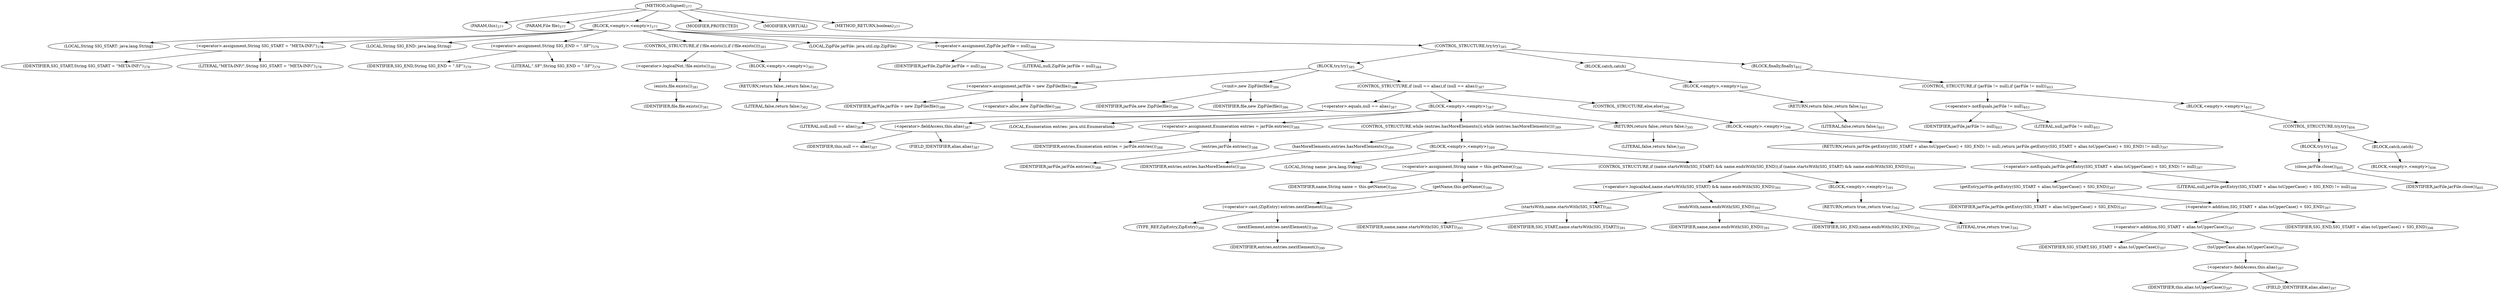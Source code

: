 digraph "isSigned" {  
"668" [label = <(METHOD,isSigned)<SUB>377</SUB>> ]
"669" [label = <(PARAM,this)<SUB>377</SUB>> ]
"670" [label = <(PARAM,File file)<SUB>377</SUB>> ]
"671" [label = <(BLOCK,&lt;empty&gt;,&lt;empty&gt;)<SUB>377</SUB>> ]
"672" [label = <(LOCAL,String SIG_START: java.lang.String)> ]
"673" [label = <(&lt;operator&gt;.assignment,String SIG_START = &quot;META-INF/&quot;)<SUB>378</SUB>> ]
"674" [label = <(IDENTIFIER,SIG_START,String SIG_START = &quot;META-INF/&quot;)<SUB>378</SUB>> ]
"675" [label = <(LITERAL,&quot;META-INF/&quot;,String SIG_START = &quot;META-INF/&quot;)<SUB>378</SUB>> ]
"676" [label = <(LOCAL,String SIG_END: java.lang.String)> ]
"677" [label = <(&lt;operator&gt;.assignment,String SIG_END = &quot;.SF&quot;)<SUB>379</SUB>> ]
"678" [label = <(IDENTIFIER,SIG_END,String SIG_END = &quot;.SF&quot;)<SUB>379</SUB>> ]
"679" [label = <(LITERAL,&quot;.SF&quot;,String SIG_END = &quot;.SF&quot;)<SUB>379</SUB>> ]
"680" [label = <(CONTROL_STRUCTURE,if (!file.exists()),if (!file.exists()))<SUB>381</SUB>> ]
"681" [label = <(&lt;operator&gt;.logicalNot,!file.exists())<SUB>381</SUB>> ]
"682" [label = <(exists,file.exists())<SUB>381</SUB>> ]
"683" [label = <(IDENTIFIER,file,file.exists())<SUB>381</SUB>> ]
"684" [label = <(BLOCK,&lt;empty&gt;,&lt;empty&gt;)<SUB>381</SUB>> ]
"685" [label = <(RETURN,return false;,return false;)<SUB>382</SUB>> ]
"686" [label = <(LITERAL,false,return false;)<SUB>382</SUB>> ]
"42" [label = <(LOCAL,ZipFile jarFile: java.util.zip.ZipFile)> ]
"687" [label = <(&lt;operator&gt;.assignment,ZipFile jarFile = null)<SUB>384</SUB>> ]
"688" [label = <(IDENTIFIER,jarFile,ZipFile jarFile = null)<SUB>384</SUB>> ]
"689" [label = <(LITERAL,null,ZipFile jarFile = null)<SUB>384</SUB>> ]
"690" [label = <(CONTROL_STRUCTURE,try,try)<SUB>385</SUB>> ]
"691" [label = <(BLOCK,try,try)<SUB>385</SUB>> ]
"692" [label = <(&lt;operator&gt;.assignment,jarFile = new ZipFile(file))<SUB>386</SUB>> ]
"693" [label = <(IDENTIFIER,jarFile,jarFile = new ZipFile(file))<SUB>386</SUB>> ]
"694" [label = <(&lt;operator&gt;.alloc,new ZipFile(file))<SUB>386</SUB>> ]
"695" [label = <(&lt;init&gt;,new ZipFile(file))<SUB>386</SUB>> ]
"41" [label = <(IDENTIFIER,jarFile,new ZipFile(file))<SUB>386</SUB>> ]
"696" [label = <(IDENTIFIER,file,new ZipFile(file))<SUB>386</SUB>> ]
"697" [label = <(CONTROL_STRUCTURE,if (null == alias),if (null == alias))<SUB>387</SUB>> ]
"698" [label = <(&lt;operator&gt;.equals,null == alias)<SUB>387</SUB>> ]
"699" [label = <(LITERAL,null,null == alias)<SUB>387</SUB>> ]
"700" [label = <(&lt;operator&gt;.fieldAccess,this.alias)<SUB>387</SUB>> ]
"701" [label = <(IDENTIFIER,this,null == alias)<SUB>387</SUB>> ]
"702" [label = <(FIELD_IDENTIFIER,alias,alias)<SUB>387</SUB>> ]
"703" [label = <(BLOCK,&lt;empty&gt;,&lt;empty&gt;)<SUB>387</SUB>> ]
"704" [label = <(LOCAL,Enumeration entries: java.util.Enumeration)> ]
"705" [label = <(&lt;operator&gt;.assignment,Enumeration entries = jarFile.entries())<SUB>388</SUB>> ]
"706" [label = <(IDENTIFIER,entries,Enumeration entries = jarFile.entries())<SUB>388</SUB>> ]
"707" [label = <(entries,jarFile.entries())<SUB>388</SUB>> ]
"708" [label = <(IDENTIFIER,jarFile,jarFile.entries())<SUB>388</SUB>> ]
"709" [label = <(CONTROL_STRUCTURE,while (entries.hasMoreElements()),while (entries.hasMoreElements()))<SUB>389</SUB>> ]
"710" [label = <(hasMoreElements,entries.hasMoreElements())<SUB>389</SUB>> ]
"711" [label = <(IDENTIFIER,entries,entries.hasMoreElements())<SUB>389</SUB>> ]
"712" [label = <(BLOCK,&lt;empty&gt;,&lt;empty&gt;)<SUB>389</SUB>> ]
"713" [label = <(LOCAL,String name: java.lang.String)> ]
"714" [label = <(&lt;operator&gt;.assignment,String name = this.getName())<SUB>390</SUB>> ]
"715" [label = <(IDENTIFIER,name,String name = this.getName())<SUB>390</SUB>> ]
"716" [label = <(getName,this.getName())<SUB>390</SUB>> ]
"717" [label = <(&lt;operator&gt;.cast,(ZipEntry) entries.nextElement())<SUB>390</SUB>> ]
"718" [label = <(TYPE_REF,ZipEntry,ZipEntry)<SUB>390</SUB>> ]
"719" [label = <(nextElement,entries.nextElement())<SUB>390</SUB>> ]
"720" [label = <(IDENTIFIER,entries,entries.nextElement())<SUB>390</SUB>> ]
"721" [label = <(CONTROL_STRUCTURE,if (name.startsWith(SIG_START) &amp;&amp; name.endsWith(SIG_END)),if (name.startsWith(SIG_START) &amp;&amp; name.endsWith(SIG_END)))<SUB>391</SUB>> ]
"722" [label = <(&lt;operator&gt;.logicalAnd,name.startsWith(SIG_START) &amp;&amp; name.endsWith(SIG_END))<SUB>391</SUB>> ]
"723" [label = <(startsWith,name.startsWith(SIG_START))<SUB>391</SUB>> ]
"724" [label = <(IDENTIFIER,name,name.startsWith(SIG_START))<SUB>391</SUB>> ]
"725" [label = <(IDENTIFIER,SIG_START,name.startsWith(SIG_START))<SUB>391</SUB>> ]
"726" [label = <(endsWith,name.endsWith(SIG_END))<SUB>391</SUB>> ]
"727" [label = <(IDENTIFIER,name,name.endsWith(SIG_END))<SUB>391</SUB>> ]
"728" [label = <(IDENTIFIER,SIG_END,name.endsWith(SIG_END))<SUB>391</SUB>> ]
"729" [label = <(BLOCK,&lt;empty&gt;,&lt;empty&gt;)<SUB>391</SUB>> ]
"730" [label = <(RETURN,return true;,return true;)<SUB>392</SUB>> ]
"731" [label = <(LITERAL,true,return true;)<SUB>392</SUB>> ]
"732" [label = <(RETURN,return false;,return false;)<SUB>395</SUB>> ]
"733" [label = <(LITERAL,false,return false;)<SUB>395</SUB>> ]
"734" [label = <(CONTROL_STRUCTURE,else,else)<SUB>396</SUB>> ]
"735" [label = <(BLOCK,&lt;empty&gt;,&lt;empty&gt;)<SUB>396</SUB>> ]
"736" [label = <(RETURN,return jarFile.getEntry(SIG_START + alias.toUpperCase() + SIG_END) != null;,return jarFile.getEntry(SIG_START + alias.toUpperCase() + SIG_END) != null;)<SUB>397</SUB>> ]
"737" [label = <(&lt;operator&gt;.notEquals,jarFile.getEntry(SIG_START + alias.toUpperCase() + SIG_END) != null)<SUB>397</SUB>> ]
"738" [label = <(getEntry,jarFile.getEntry(SIG_START + alias.toUpperCase() + SIG_END))<SUB>397</SUB>> ]
"739" [label = <(IDENTIFIER,jarFile,jarFile.getEntry(SIG_START + alias.toUpperCase() + SIG_END))<SUB>397</SUB>> ]
"740" [label = <(&lt;operator&gt;.addition,SIG_START + alias.toUpperCase() + SIG_END)<SUB>397</SUB>> ]
"741" [label = <(&lt;operator&gt;.addition,SIG_START + alias.toUpperCase())<SUB>397</SUB>> ]
"742" [label = <(IDENTIFIER,SIG_START,SIG_START + alias.toUpperCase())<SUB>397</SUB>> ]
"743" [label = <(toUpperCase,alias.toUpperCase())<SUB>397</SUB>> ]
"744" [label = <(&lt;operator&gt;.fieldAccess,this.alias)<SUB>397</SUB>> ]
"745" [label = <(IDENTIFIER,this,alias.toUpperCase())<SUB>397</SUB>> ]
"746" [label = <(FIELD_IDENTIFIER,alias,alias)<SUB>397</SUB>> ]
"747" [label = <(IDENTIFIER,SIG_END,SIG_START + alias.toUpperCase() + SIG_END)<SUB>398</SUB>> ]
"748" [label = <(LITERAL,null,jarFile.getEntry(SIG_START + alias.toUpperCase() + SIG_END) != null)<SUB>398</SUB>> ]
"749" [label = <(BLOCK,catch,catch)> ]
"750" [label = <(BLOCK,&lt;empty&gt;,&lt;empty&gt;)<SUB>400</SUB>> ]
"751" [label = <(RETURN,return false;,return false;)<SUB>401</SUB>> ]
"752" [label = <(LITERAL,false,return false;)<SUB>401</SUB>> ]
"753" [label = <(BLOCK,finally,finally)<SUB>402</SUB>> ]
"754" [label = <(CONTROL_STRUCTURE,if (jarFile != null),if (jarFile != null))<SUB>403</SUB>> ]
"755" [label = <(&lt;operator&gt;.notEquals,jarFile != null)<SUB>403</SUB>> ]
"756" [label = <(IDENTIFIER,jarFile,jarFile != null)<SUB>403</SUB>> ]
"757" [label = <(LITERAL,null,jarFile != null)<SUB>403</SUB>> ]
"758" [label = <(BLOCK,&lt;empty&gt;,&lt;empty&gt;)<SUB>403</SUB>> ]
"759" [label = <(CONTROL_STRUCTURE,try,try)<SUB>404</SUB>> ]
"760" [label = <(BLOCK,try,try)<SUB>404</SUB>> ]
"761" [label = <(close,jarFile.close())<SUB>405</SUB>> ]
"762" [label = <(IDENTIFIER,jarFile,jarFile.close())<SUB>405</SUB>> ]
"763" [label = <(BLOCK,catch,catch)> ]
"764" [label = <(BLOCK,&lt;empty&gt;,&lt;empty&gt;)<SUB>406</SUB>> ]
"765" [label = <(MODIFIER,PROTECTED)> ]
"766" [label = <(MODIFIER,VIRTUAL)> ]
"767" [label = <(METHOD_RETURN,boolean)<SUB>377</SUB>> ]
  "668" -> "669" 
  "668" -> "670" 
  "668" -> "671" 
  "668" -> "765" 
  "668" -> "766" 
  "668" -> "767" 
  "671" -> "672" 
  "671" -> "673" 
  "671" -> "676" 
  "671" -> "677" 
  "671" -> "680" 
  "671" -> "42" 
  "671" -> "687" 
  "671" -> "690" 
  "673" -> "674" 
  "673" -> "675" 
  "677" -> "678" 
  "677" -> "679" 
  "680" -> "681" 
  "680" -> "684" 
  "681" -> "682" 
  "682" -> "683" 
  "684" -> "685" 
  "685" -> "686" 
  "687" -> "688" 
  "687" -> "689" 
  "690" -> "691" 
  "690" -> "749" 
  "690" -> "753" 
  "691" -> "692" 
  "691" -> "695" 
  "691" -> "697" 
  "692" -> "693" 
  "692" -> "694" 
  "695" -> "41" 
  "695" -> "696" 
  "697" -> "698" 
  "697" -> "703" 
  "697" -> "734" 
  "698" -> "699" 
  "698" -> "700" 
  "700" -> "701" 
  "700" -> "702" 
  "703" -> "704" 
  "703" -> "705" 
  "703" -> "709" 
  "703" -> "732" 
  "705" -> "706" 
  "705" -> "707" 
  "707" -> "708" 
  "709" -> "710" 
  "709" -> "712" 
  "710" -> "711" 
  "712" -> "713" 
  "712" -> "714" 
  "712" -> "721" 
  "714" -> "715" 
  "714" -> "716" 
  "716" -> "717" 
  "717" -> "718" 
  "717" -> "719" 
  "719" -> "720" 
  "721" -> "722" 
  "721" -> "729" 
  "722" -> "723" 
  "722" -> "726" 
  "723" -> "724" 
  "723" -> "725" 
  "726" -> "727" 
  "726" -> "728" 
  "729" -> "730" 
  "730" -> "731" 
  "732" -> "733" 
  "734" -> "735" 
  "735" -> "736" 
  "736" -> "737" 
  "737" -> "738" 
  "737" -> "748" 
  "738" -> "739" 
  "738" -> "740" 
  "740" -> "741" 
  "740" -> "747" 
  "741" -> "742" 
  "741" -> "743" 
  "743" -> "744" 
  "744" -> "745" 
  "744" -> "746" 
  "749" -> "750" 
  "750" -> "751" 
  "751" -> "752" 
  "753" -> "754" 
  "754" -> "755" 
  "754" -> "758" 
  "755" -> "756" 
  "755" -> "757" 
  "758" -> "759" 
  "759" -> "760" 
  "759" -> "763" 
  "760" -> "761" 
  "761" -> "762" 
  "763" -> "764" 
}
